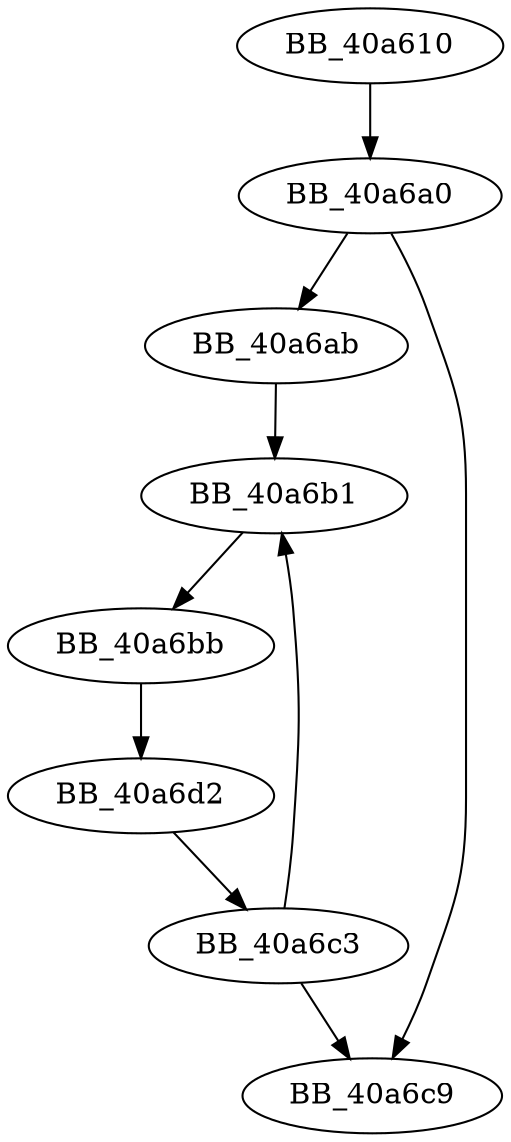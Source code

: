 DiGraph sub_40A610{
BB_40a610->BB_40a6a0
BB_40a6a0->BB_40a6ab
BB_40a6a0->BB_40a6c9
BB_40a6ab->BB_40a6b1
BB_40a6b1->BB_40a6bb
BB_40a6bb->BB_40a6d2
BB_40a6c3->BB_40a6b1
BB_40a6c3->BB_40a6c9
BB_40a6d2->BB_40a6c3
}
